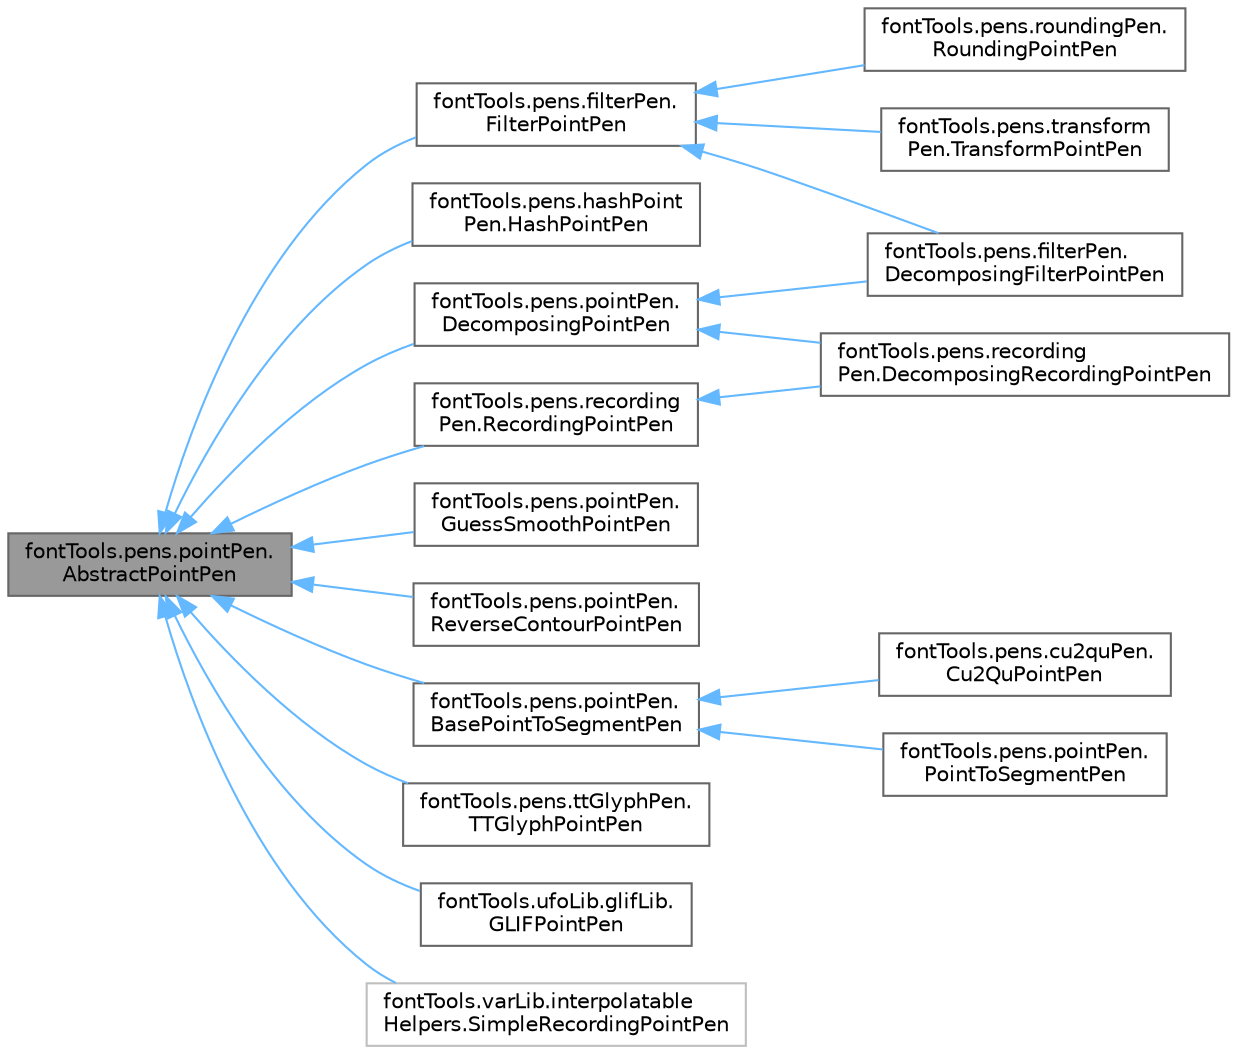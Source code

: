 digraph "fontTools.pens.pointPen.AbstractPointPen"
{
 // LATEX_PDF_SIZE
  bgcolor="transparent";
  edge [fontname=Helvetica,fontsize=10,labelfontname=Helvetica,labelfontsize=10];
  node [fontname=Helvetica,fontsize=10,shape=box,height=0.2,width=0.4];
  rankdir="LR";
  Node1 [id="Node000001",label="fontTools.pens.pointPen.\lAbstractPointPen",height=0.2,width=0.4,color="gray40", fillcolor="grey60", style="filled", fontcolor="black",tooltip=" "];
  Node1 -> Node2 [id="edge1_Node000001_Node000002",dir="back",color="steelblue1",style="solid",tooltip=" "];
  Node2 [id="Node000002",label="fontTools.pens.filterPen.\lFilterPointPen",height=0.2,width=0.4,color="gray40", fillcolor="white", style="filled",URL="$db/d2e/classfontTools_1_1pens_1_1filterPen_1_1FilterPointPen.html",tooltip=" "];
  Node2 -> Node3 [id="edge2_Node000002_Node000003",dir="back",color="steelblue1",style="solid",tooltip=" "];
  Node3 [id="Node000003",label="fontTools.pens.filterPen.\lDecomposingFilterPointPen",height=0.2,width=0.4,color="gray40", fillcolor="white", style="filled",URL="$dd/d2a/classfontTools_1_1pens_1_1filterPen_1_1DecomposingFilterPointPen.html",tooltip=" "];
  Node2 -> Node4 [id="edge3_Node000002_Node000004",dir="back",color="steelblue1",style="solid",tooltip=" "];
  Node4 [id="Node000004",label="fontTools.pens.roundingPen.\lRoundingPointPen",height=0.2,width=0.4,color="gray40", fillcolor="white", style="filled",URL="$d1/d39/classfontTools_1_1pens_1_1roundingPen_1_1RoundingPointPen.html",tooltip=" "];
  Node2 -> Node5 [id="edge4_Node000002_Node000005",dir="back",color="steelblue1",style="solid",tooltip=" "];
  Node5 [id="Node000005",label="fontTools.pens.transform\lPen.TransformPointPen",height=0.2,width=0.4,color="gray40", fillcolor="white", style="filled",URL="$d3/db9/classfontTools_1_1pens_1_1transformPen_1_1TransformPointPen.html",tooltip=" "];
  Node1 -> Node6 [id="edge5_Node000001_Node000006",dir="back",color="steelblue1",style="solid",tooltip=" "];
  Node6 [id="Node000006",label="fontTools.pens.hashPoint\lPen.HashPointPen",height=0.2,width=0.4,color="gray40", fillcolor="white", style="filled",URL="$d7/d72/classfontTools_1_1pens_1_1hashPointPen_1_1HashPointPen.html",tooltip=" "];
  Node1 -> Node7 [id="edge6_Node000001_Node000007",dir="back",color="steelblue1",style="solid",tooltip=" "];
  Node7 [id="Node000007",label="fontTools.pens.pointPen.\lBasePointToSegmentPen",height=0.2,width=0.4,color="gray40", fillcolor="white", style="filled",URL="$d5/d4d/classfontTools_1_1pens_1_1pointPen_1_1BasePointToSegmentPen.html",tooltip=" "];
  Node7 -> Node8 [id="edge7_Node000007_Node000008",dir="back",color="steelblue1",style="solid",tooltip=" "];
  Node8 [id="Node000008",label="fontTools.pens.cu2quPen.\lCu2QuPointPen",height=0.2,width=0.4,color="gray40", fillcolor="white", style="filled",URL="$d9/dc5/classfontTools_1_1pens_1_1cu2quPen_1_1Cu2QuPointPen.html",tooltip=" "];
  Node7 -> Node9 [id="edge8_Node000007_Node000009",dir="back",color="steelblue1",style="solid",tooltip=" "];
  Node9 [id="Node000009",label="fontTools.pens.pointPen.\lPointToSegmentPen",height=0.2,width=0.4,color="gray40", fillcolor="white", style="filled",URL="$d1/d5a/classfontTools_1_1pens_1_1pointPen_1_1PointToSegmentPen.html",tooltip=" "];
  Node1 -> Node10 [id="edge9_Node000001_Node000010",dir="back",color="steelblue1",style="solid",tooltip=" "];
  Node10 [id="Node000010",label="fontTools.pens.pointPen.\lDecomposingPointPen",height=0.2,width=0.4,color="gray40", fillcolor="white", style="filled",URL="$d4/da6/classfontTools_1_1pens_1_1pointPen_1_1DecomposingPointPen.html",tooltip=" "];
  Node10 -> Node3 [id="edge10_Node000010_Node000003",dir="back",color="steelblue1",style="solid",tooltip=" "];
  Node10 -> Node11 [id="edge11_Node000010_Node000011",dir="back",color="steelblue1",style="solid",tooltip=" "];
  Node11 [id="Node000011",label="fontTools.pens.recording\lPen.DecomposingRecordingPointPen",height=0.2,width=0.4,color="gray40", fillcolor="white", style="filled",URL="$da/d81/classfontTools_1_1pens_1_1recordingPen_1_1DecomposingRecordingPointPen.html",tooltip=" "];
  Node1 -> Node12 [id="edge12_Node000001_Node000012",dir="back",color="steelblue1",style="solid",tooltip=" "];
  Node12 [id="Node000012",label="fontTools.pens.pointPen.\lGuessSmoothPointPen",height=0.2,width=0.4,color="gray40", fillcolor="white", style="filled",URL="$d8/d3a/classfontTools_1_1pens_1_1pointPen_1_1GuessSmoothPointPen.html",tooltip=" "];
  Node1 -> Node13 [id="edge13_Node000001_Node000013",dir="back",color="steelblue1",style="solid",tooltip=" "];
  Node13 [id="Node000013",label="fontTools.pens.pointPen.\lReverseContourPointPen",height=0.2,width=0.4,color="gray40", fillcolor="white", style="filled",URL="$d3/d58/classfontTools_1_1pens_1_1pointPen_1_1ReverseContourPointPen.html",tooltip=" "];
  Node1 -> Node14 [id="edge14_Node000001_Node000014",dir="back",color="steelblue1",style="solid",tooltip=" "];
  Node14 [id="Node000014",label="fontTools.pens.recording\lPen.RecordingPointPen",height=0.2,width=0.4,color="gray40", fillcolor="white", style="filled",URL="$dc/d6e/classfontTools_1_1pens_1_1recordingPen_1_1RecordingPointPen.html",tooltip=" "];
  Node14 -> Node11 [id="edge15_Node000014_Node000011",dir="back",color="steelblue1",style="solid",tooltip=" "];
  Node1 -> Node15 [id="edge16_Node000001_Node000015",dir="back",color="steelblue1",style="solid",tooltip=" "];
  Node15 [id="Node000015",label="fontTools.pens.ttGlyphPen.\lTTGlyphPointPen",height=0.2,width=0.4,color="gray40", fillcolor="white", style="filled",URL="$d9/de6/classfontTools_1_1pens_1_1ttGlyphPen_1_1TTGlyphPointPen.html",tooltip=" "];
  Node1 -> Node16 [id="edge17_Node000001_Node000016",dir="back",color="steelblue1",style="solid",tooltip=" "];
  Node16 [id="Node000016",label="fontTools.ufoLib.glifLib.\lGLIFPointPen",height=0.2,width=0.4,color="gray40", fillcolor="white", style="filled",URL="$db/da1/classfontTools_1_1ufoLib_1_1glifLib_1_1GLIFPointPen.html",tooltip=" "];
  Node1 -> Node17 [id="edge18_Node000001_Node000017",dir="back",color="steelblue1",style="solid",tooltip=" "];
  Node17 [id="Node000017",label="fontTools.varLib.interpolatable\lHelpers.SimpleRecordingPointPen",height=0.2,width=0.4,color="grey75", fillcolor="white", style="filled",URL="$db/d77/classfontTools_1_1varLib_1_1interpolatableHelpers_1_1SimpleRecordingPointPen.html",tooltip=" "];
}
